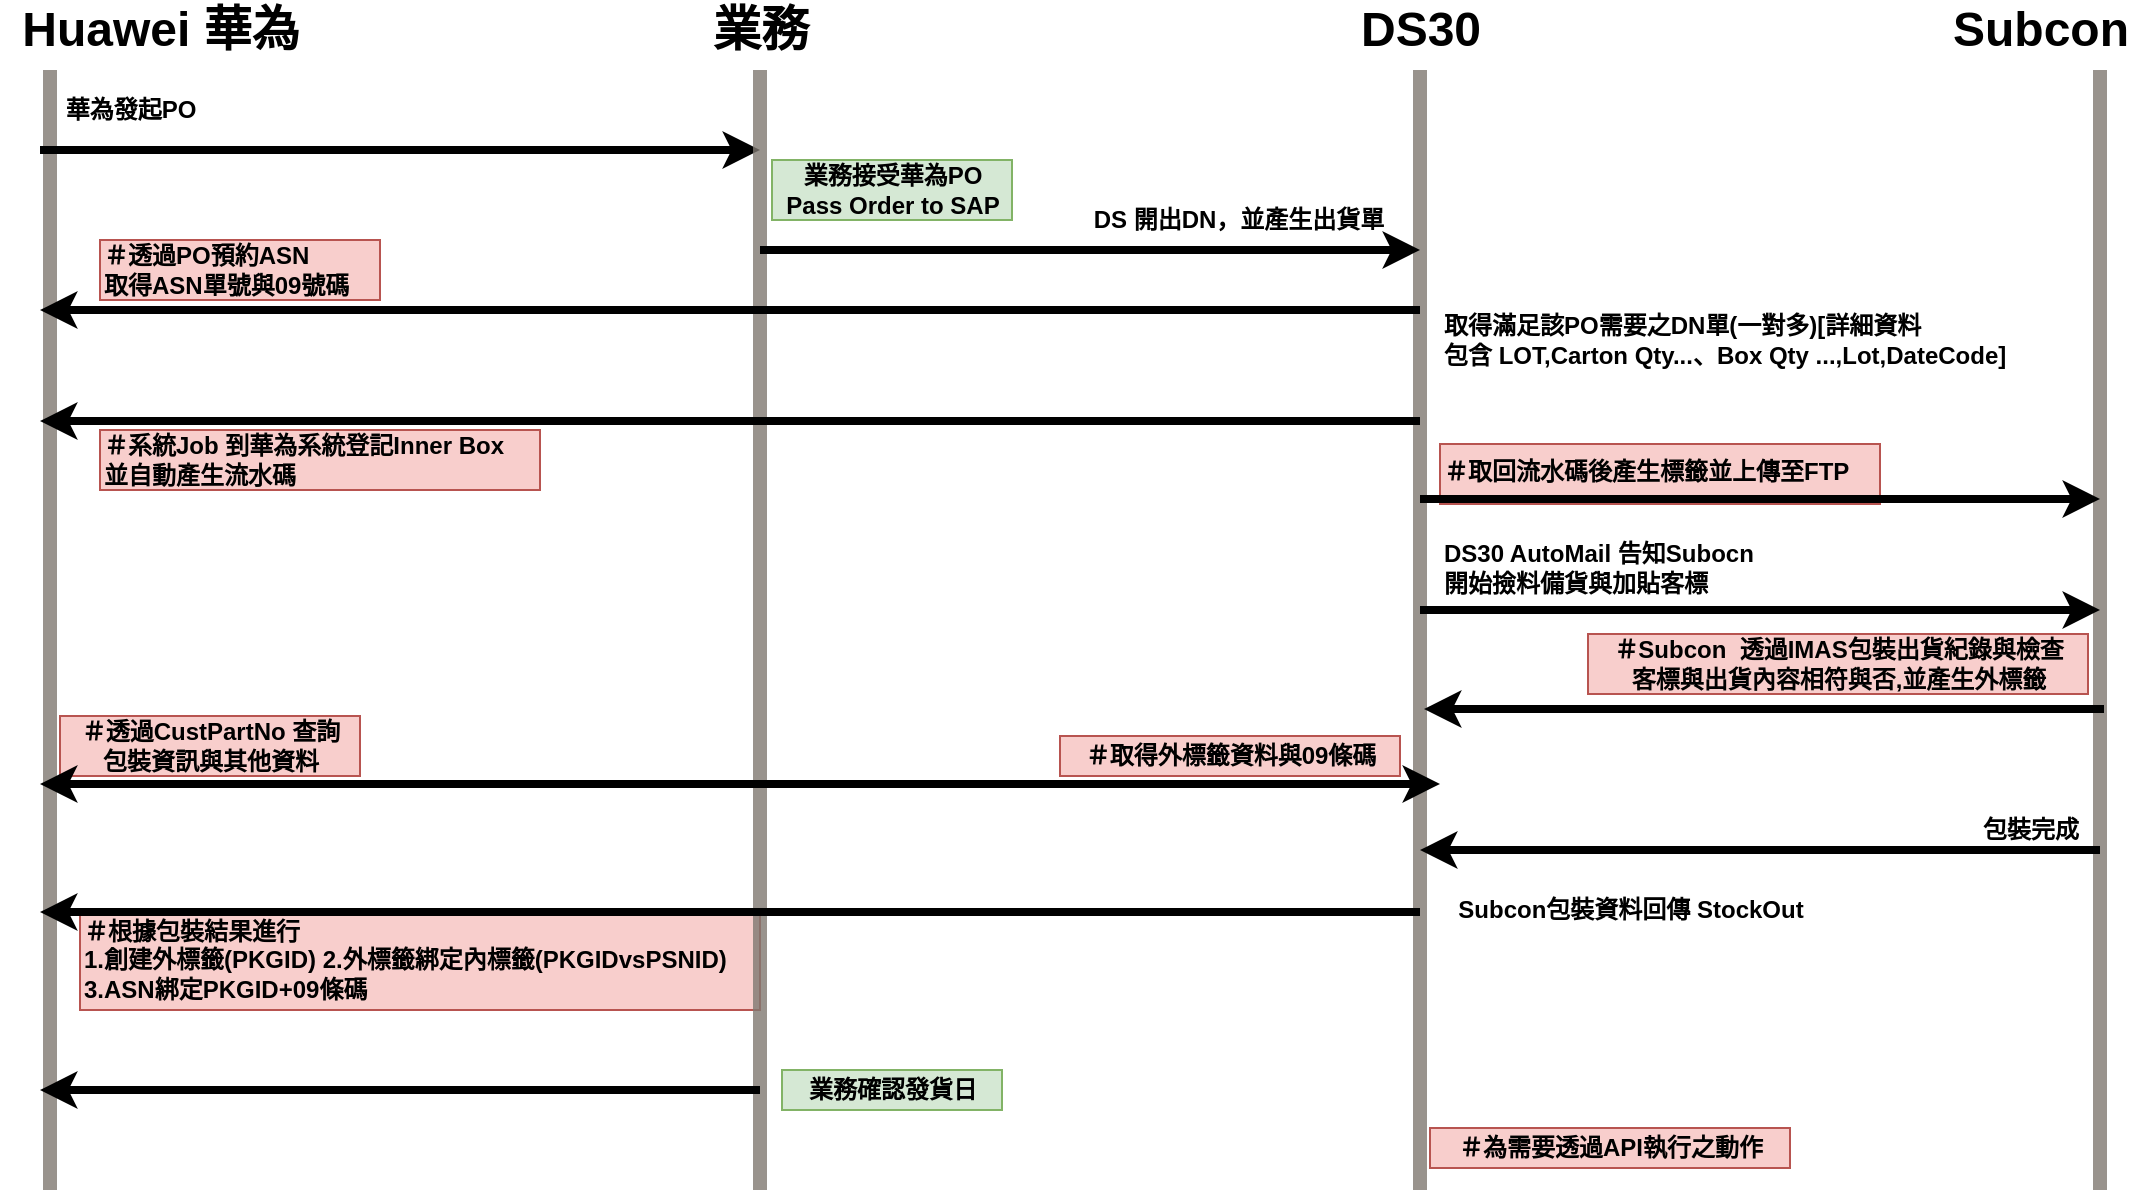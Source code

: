 <mxfile version="12.3.8" type="github" pages="1">
  <diagram id="f3Q_cKEoPb3BcpEbv52P" name="Page-1">
    <mxGraphModel dx="1422" dy="762" grid="1" gridSize="10" guides="1" tooltips="1" connect="1" arrows="1" fold="1" page="1" pageScale="1" pageWidth="1169" pageHeight="827" math="0" shadow="0">
      <root>
        <mxCell id="0"/>
        <mxCell id="1" parent="0"/>
        <mxCell id="Yy9OKe_4KE1ZiuBnPWdF-12" value="" style="endArrow=none;html=1;strokeWidth=7;opacity=80;strokeColor=#807871;" parent="1" edge="1">
          <mxGeometry width="50" height="50" relative="1" as="geometry">
            <mxPoint x="75" y="640" as="sourcePoint"/>
            <mxPoint x="75" y="80" as="targetPoint"/>
          </mxGeometry>
        </mxCell>
        <mxCell id="Yy9OKe_4KE1ZiuBnPWdF-31" value="＃Subcon&amp;nbsp; 透過IMAS包裝出貨紀錄與檢查&lt;br&gt;客標與出貨內容相符與否,並產生外標籤" style="text;html=1;align=center;verticalAlign=middle;resizable=0;points=[];;autosize=1;fontStyle=1;fillColor=#f8cecc;strokeColor=#b85450;" parent="1" vertex="1">
          <mxGeometry x="844" y="362" width="250" height="30" as="geometry"/>
        </mxCell>
        <mxCell id="Yy9OKe_4KE1ZiuBnPWdF-47" value="＃根據包裝結果進行&lt;br&gt;1.創建外標籤(PKGID) 2.外標籤綁定內標籤(PKGIDvsPSNID) &lt;br&gt;3.ASN綁定PKGID+09條碼" style="text;html=1;align=left;verticalAlign=middle;resizable=0;points=[];;autosize=1;fontStyle=1;fillColor=#f8cecc;strokeColor=#b85450;" parent="1" vertex="1">
          <mxGeometry x="90" y="500" width="340" height="50" as="geometry"/>
        </mxCell>
        <mxCell id="Yy9OKe_4KE1ZiuBnPWdF-10" style="edgeStyle=orthogonalEdgeStyle;rounded=0;orthogonalLoop=1;jettySize=auto;html=1;strokeWidth=4;" parent="1" edge="1">
          <mxGeometry relative="1" as="geometry">
            <mxPoint x="430" y="120" as="targetPoint"/>
            <mxPoint x="70" y="120" as="sourcePoint"/>
          </mxGeometry>
        </mxCell>
        <mxCell id="Yy9OKe_4KE1ZiuBnPWdF-2" value="" style="endArrow=none;html=1;strokeColor=#807871;strokeWidth=7;opacity=80;" parent="1" edge="1">
          <mxGeometry width="50" height="50" relative="1" as="geometry">
            <mxPoint x="430" y="640" as="sourcePoint"/>
            <mxPoint x="430" y="80" as="targetPoint"/>
          </mxGeometry>
        </mxCell>
        <mxCell id="Yy9OKe_4KE1ZiuBnPWdF-3" value="&lt;font style=&quot;font-size: 24px&quot;&gt;業務&lt;/font&gt;" style="text;html=1;align=center;verticalAlign=middle;resizable=0;points=[];;autosize=1;fontStyle=1" parent="1" vertex="1">
          <mxGeometry x="395" y="50" width="70" height="20" as="geometry"/>
        </mxCell>
        <mxCell id="Yy9OKe_4KE1ZiuBnPWdF-4" value="" style="endArrow=none;html=1;strokeWidth=7;opacity=80;strokeColor=#807871;" parent="1" edge="1">
          <mxGeometry width="50" height="50" relative="1" as="geometry">
            <mxPoint x="760" y="640" as="sourcePoint"/>
            <mxPoint x="760" y="80" as="targetPoint"/>
          </mxGeometry>
        </mxCell>
        <mxCell id="Yy9OKe_4KE1ZiuBnPWdF-5" value="&lt;span style=&quot;font-size: 24px&quot;&gt;DS30&lt;/span&gt;" style="text;html=1;align=center;verticalAlign=middle;resizable=0;points=[];;autosize=1;fontStyle=1" parent="1" vertex="1">
          <mxGeometry x="725" y="50" width="70" height="20" as="geometry"/>
        </mxCell>
        <mxCell id="Yy9OKe_4KE1ZiuBnPWdF-6" value="" style="endArrow=none;html=1;strokeWidth=7;strokeColor=#807871;opacity=80;" parent="1" edge="1">
          <mxGeometry width="50" height="50" relative="1" as="geometry">
            <mxPoint x="1100" y="640" as="sourcePoint"/>
            <mxPoint x="1100" y="80" as="targetPoint"/>
          </mxGeometry>
        </mxCell>
        <mxCell id="Yy9OKe_4KE1ZiuBnPWdF-7" value="&lt;span style=&quot;font-size: 24px&quot;&gt;Subcon&lt;/span&gt;" style="text;html=1;align=center;verticalAlign=middle;resizable=0;points=[];;autosize=1;fontStyle=1" parent="1" vertex="1">
          <mxGeometry x="1020" y="50" width="100" height="20" as="geometry"/>
        </mxCell>
        <mxCell id="Yy9OKe_4KE1ZiuBnPWdF-13" value="&lt;span style=&quot;font-size: 24px&quot;&gt;Huawei 華為&lt;/span&gt;" style="text;html=1;align=center;verticalAlign=middle;resizable=0;points=[];;autosize=1;fontStyle=1" parent="1" vertex="1">
          <mxGeometry x="50" y="50" width="160" height="20" as="geometry"/>
        </mxCell>
        <mxCell id="Yy9OKe_4KE1ZiuBnPWdF-14" value="&lt;b&gt;華為發起PO&lt;/b&gt;" style="text;html=1;align=center;verticalAlign=middle;resizable=0;points=[];;autosize=1;" parent="1" vertex="1">
          <mxGeometry x="75" y="90" width="80" height="20" as="geometry"/>
        </mxCell>
        <mxCell id="Yy9OKe_4KE1ZiuBnPWdF-16" value="" style="endArrow=classic;html=1;fontStyle=0;strokeWidth=4;" parent="1" edge="1">
          <mxGeometry width="50" height="50" relative="1" as="geometry">
            <mxPoint x="760" y="200" as="sourcePoint"/>
            <mxPoint x="70" y="200" as="targetPoint"/>
          </mxGeometry>
        </mxCell>
        <mxCell id="Yy9OKe_4KE1ZiuBnPWdF-17" value="" style="endArrow=classic;html=1;strokeWidth=4;" parent="1" edge="1">
          <mxGeometry width="50" height="50" relative="1" as="geometry">
            <mxPoint x="430" y="170" as="sourcePoint"/>
            <mxPoint x="760" y="170" as="targetPoint"/>
          </mxGeometry>
        </mxCell>
        <mxCell id="Yy9OKe_4KE1ZiuBnPWdF-18" value="&lt;b&gt;業務接受華為PO&lt;br&gt;Pass Order to SAP&lt;/b&gt;" style="text;html=1;align=center;verticalAlign=middle;resizable=0;points=[];;autosize=1;fillColor=#d5e8d4;strokeColor=#82b366;" parent="1" vertex="1">
          <mxGeometry x="436" y="125" width="120" height="30" as="geometry"/>
        </mxCell>
        <mxCell id="Yy9OKe_4KE1ZiuBnPWdF-19" value="&lt;b&gt;DS 開出DN，並產生出貨單&lt;/b&gt;" style="text;html=1;align=center;verticalAlign=middle;resizable=0;points=[];;autosize=1;" parent="1" vertex="1">
          <mxGeometry x="584" y="145" width="170" height="20" as="geometry"/>
        </mxCell>
        <mxCell id="Yy9OKe_4KE1ZiuBnPWdF-21" value="&lt;b&gt;取得滿足該PO需要之DN單(一對多)[詳細資料&lt;br&gt;包含 LOT,Carton Qty...、Box Qty ...,Lot,DateCode]&lt;/b&gt;" style="text;html=1;align=left;verticalAlign=middle;resizable=0;points=[];;autosize=1;" parent="1" vertex="1">
          <mxGeometry x="770" y="200" width="290" height="30" as="geometry"/>
        </mxCell>
        <mxCell id="Yy9OKe_4KE1ZiuBnPWdF-22" value="＃透過PO預約ASN&lt;br&gt;取得ASN單號與09號碼" style="text;html=1;align=left;verticalAlign=middle;resizable=0;points=[];;autosize=1;fontStyle=1;fillColor=#f8cecc;strokeColor=#b85450;" parent="1" vertex="1">
          <mxGeometry x="100" y="165" width="140" height="30" as="geometry"/>
        </mxCell>
        <mxCell id="Yy9OKe_4KE1ZiuBnPWdF-23" value="" style="endArrow=classic;html=1;strokeWidth=4;" parent="1" edge="1">
          <mxGeometry width="50" height="50" relative="1" as="geometry">
            <mxPoint x="760" y="255.5" as="sourcePoint"/>
            <mxPoint x="70" y="255.5" as="targetPoint"/>
          </mxGeometry>
        </mxCell>
        <mxCell id="Yy9OKe_4KE1ZiuBnPWdF-24" value="＃系統Job 到華為系統登記Inner Box&lt;br&gt;並自動產生流水碼" style="text;html=1;align=left;verticalAlign=middle;resizable=0;points=[];;autosize=1;fontStyle=1;fillColor=#f8cecc;strokeColor=#b85450;" parent="1" vertex="1">
          <mxGeometry x="100" y="260" width="220" height="30" as="geometry"/>
        </mxCell>
        <mxCell id="Yy9OKe_4KE1ZiuBnPWdF-26" value="" style="endArrow=classic;html=1;strokeWidth=4;" parent="1" edge="1">
          <mxGeometry width="50" height="50" relative="1" as="geometry">
            <mxPoint x="760" y="350" as="sourcePoint"/>
            <mxPoint x="1100" y="350" as="targetPoint"/>
          </mxGeometry>
        </mxCell>
        <mxCell id="Yy9OKe_4KE1ZiuBnPWdF-27" value="DS30 AutoMail 告知Subocn&lt;br&gt;開始撿料備貨與加貼客標" style="text;html=1;align=left;verticalAlign=middle;resizable=0;points=[];;autosize=1;fontStyle=1" parent="1" vertex="1">
          <mxGeometry x="770" y="314" width="170" height="30" as="geometry"/>
        </mxCell>
        <mxCell id="Yy9OKe_4KE1ZiuBnPWdF-30" value="" style="endArrow=classic;html=1;strokeWidth=4;" parent="1" edge="1">
          <mxGeometry width="50" height="50" relative="1" as="geometry">
            <mxPoint x="1102" y="399.5" as="sourcePoint"/>
            <mxPoint x="762" y="399.5" as="targetPoint"/>
          </mxGeometry>
        </mxCell>
        <mxCell id="Yy9OKe_4KE1ZiuBnPWdF-33" value="＃取得外標籤資料與09條碼" style="text;html=1;align=center;verticalAlign=middle;resizable=0;points=[];;autosize=1;fontStyle=1;fillColor=#f8cecc;strokeColor=#b85450;" parent="1" vertex="1">
          <mxGeometry x="580" y="413" width="170" height="20" as="geometry"/>
        </mxCell>
        <mxCell id="Yy9OKe_4KE1ZiuBnPWdF-36" value="＃透過CustPartNo 查詢&lt;br&gt;包裝資訊與其他資料" style="text;html=1;align=center;verticalAlign=middle;resizable=0;points=[];;autosize=1;fontStyle=1;fillColor=#f8cecc;strokeColor=#b85450;" parent="1" vertex="1">
          <mxGeometry x="80" y="403" width="150" height="30" as="geometry"/>
        </mxCell>
        <mxCell id="Yy9OKe_4KE1ZiuBnPWdF-39" value="" style="endArrow=classic;startArrow=classic;html=1;strokeWidth=4;" parent="1" edge="1">
          <mxGeometry width="50" height="50" relative="1" as="geometry">
            <mxPoint x="70" y="437" as="sourcePoint"/>
            <mxPoint x="770" y="437" as="targetPoint"/>
          </mxGeometry>
        </mxCell>
        <mxCell id="Yy9OKe_4KE1ZiuBnPWdF-40" value="" style="endArrow=classic;html=1;strokeWidth=4;" parent="1" edge="1">
          <mxGeometry width="50" height="50" relative="1" as="geometry">
            <mxPoint x="1100" y="470" as="sourcePoint"/>
            <mxPoint x="760" y="470" as="targetPoint"/>
          </mxGeometry>
        </mxCell>
        <mxCell id="Yy9OKe_4KE1ZiuBnPWdF-41" value="包裝完成" style="text;html=1;align=center;verticalAlign=middle;resizable=0;points=[];;autosize=1;fontStyle=1" parent="1" vertex="1">
          <mxGeometry x="1030" y="450" width="70" height="20" as="geometry"/>
        </mxCell>
        <mxCell id="Yy9OKe_4KE1ZiuBnPWdF-42" value="Subcon包裝資料回傳 StockOut" style="text;html=1;align=center;verticalAlign=middle;resizable=0;points=[];;autosize=1;fontStyle=1;strokeWidth=4;" parent="1" vertex="1">
          <mxGeometry x="770" y="490" width="190" height="20" as="geometry"/>
        </mxCell>
        <mxCell id="Yy9OKe_4KE1ZiuBnPWdF-43" value="" style="endArrow=classic;html=1;strokeWidth=4;" parent="1" edge="1">
          <mxGeometry width="50" height="50" relative="1" as="geometry">
            <mxPoint x="760" y="501" as="sourcePoint"/>
            <mxPoint x="70" y="501" as="targetPoint"/>
          </mxGeometry>
        </mxCell>
        <mxCell id="Yy9OKe_4KE1ZiuBnPWdF-48" value="" style="endArrow=classic;html=1;strokeWidth=4;" parent="1" edge="1">
          <mxGeometry width="50" height="50" relative="1" as="geometry">
            <mxPoint x="430" y="590" as="sourcePoint"/>
            <mxPoint x="70" y="590" as="targetPoint"/>
          </mxGeometry>
        </mxCell>
        <mxCell id="Yy9OKe_4KE1ZiuBnPWdF-49" value="業務確認發貨日&lt;br&gt;" style="text;html=1;align=center;verticalAlign=middle;resizable=0;points=[];;autosize=1;fontStyle=1;fillColor=#d5e8d4;strokeColor=#82b366;" parent="1" vertex="1">
          <mxGeometry x="441" y="580" width="110" height="20" as="geometry"/>
        </mxCell>
        <mxCell id="Yy9OKe_4KE1ZiuBnPWdF-52" value="＃為需要透過API執行之動作" style="text;html=1;align=center;verticalAlign=middle;resizable=0;points=[];;autosize=1;fontStyle=1;fillColor=#f8cecc;strokeColor=#b85450;" parent="1" vertex="1">
          <mxGeometry x="765" y="609" width="180" height="20" as="geometry"/>
        </mxCell>
        <mxCell id="fsR2cgbqaecfNtGQx9zy-1" value="&lt;span style=&quot;font-weight: 700&quot;&gt;＃&lt;/span&gt;&lt;b&gt;取回流水碼後產生標籤並上傳至FTP&lt;/b&gt;" style="text;html=1;fillColor=#f8cecc;strokeColor=#b85450;" vertex="1" parent="1">
          <mxGeometry x="770" y="267" width="220" height="30" as="geometry"/>
        </mxCell>
        <mxCell id="fsR2cgbqaecfNtGQx9zy-2" value="" style="endArrow=classic;html=1;strokeWidth=4;" edge="1" parent="1">
          <mxGeometry width="50" height="50" relative="1" as="geometry">
            <mxPoint x="760" y="294.5" as="sourcePoint"/>
            <mxPoint x="1100" y="294.5" as="targetPoint"/>
          </mxGeometry>
        </mxCell>
      </root>
    </mxGraphModel>
  </diagram>
</mxfile>

